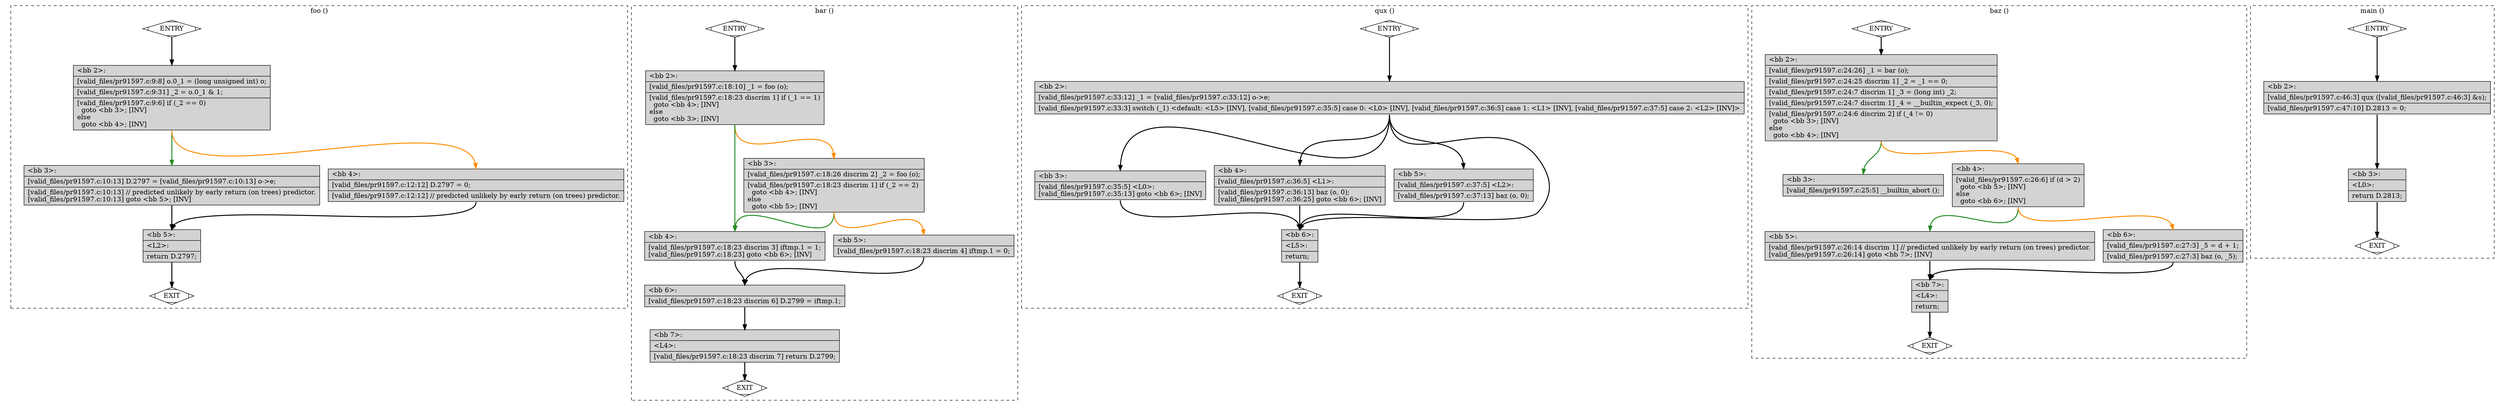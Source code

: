 digraph "a-pr91597.c.015t.cfg" {
overlap=false;
subgraph "cluster_foo" {
	style="dashed";
	color="black";
	label="foo ()";
	fn_0_basic_block_0 [shape=Mdiamond,style=filled,fillcolor=white,label="ENTRY"];

	fn_0_basic_block_1 [shape=Mdiamond,style=filled,fillcolor=white,label="EXIT"];

	fn_0_basic_block_2 [shape=record,style=filled,fillcolor=lightgrey,label="{\<bb\ 2\>:\l\
|[valid_files/pr91597.c:9:8]\ o.0_1\ =\ (long\ unsigned\ int)\ o;\l\
|[valid_files/pr91597.c:9:31]\ _2\ =\ o.0_1\ &\ 1;\l\
|[valid_files/pr91597.c:9:6]\ if\ (_2\ ==\ 0)\l\
\ \ goto\ \<bb\ 3\>;\ [INV]\l\
else\l\
\ \ goto\ \<bb\ 4\>;\ [INV]\l\
}"];

	fn_0_basic_block_3 [shape=record,style=filled,fillcolor=lightgrey,label="{\<bb\ 3\>:\l\
|[valid_files/pr91597.c:10:13]\ D.2797\ =\ [valid_files/pr91597.c:10:13]\ o-\>e;\l\
|[valid_files/pr91597.c:10:13]\ //\ predicted\ unlikely\ by\ early\ return\ (on\ trees)\ predictor.\l\
[valid_files/pr91597.c:10:13]\ goto\ \<bb\ 5\>;\ [INV]\l\
}"];

	fn_0_basic_block_4 [shape=record,style=filled,fillcolor=lightgrey,label="{\<bb\ 4\>:\l\
|[valid_files/pr91597.c:12:12]\ D.2797\ =\ 0;\l\
|[valid_files/pr91597.c:12:12]\ //\ predicted\ unlikely\ by\ early\ return\ (on\ trees)\ predictor.\l\
}"];

	fn_0_basic_block_5 [shape=record,style=filled,fillcolor=lightgrey,label="{\<bb\ 5\>:\l\
|\<L2\>:\l\
|return\ D.2797;\l\
}"];

	fn_0_basic_block_0:s -> fn_0_basic_block_2:n [style="solid,bold",color=black,weight=100,constraint=true];
	fn_0_basic_block_2:s -> fn_0_basic_block_3:n [style="solid,bold",color=forestgreen,weight=10,constraint=true];
	fn_0_basic_block_2:s -> fn_0_basic_block_4:n [style="solid,bold",color=darkorange,weight=10,constraint=true];
	fn_0_basic_block_3:s -> fn_0_basic_block_5:n [style="solid,bold",color=black,weight=100,constraint=true];
	fn_0_basic_block_4:s -> fn_0_basic_block_5:n [style="solid,bold",color=black,weight=100,constraint=true];
	fn_0_basic_block_5:s -> fn_0_basic_block_1:n [style="solid,bold",color=black,weight=10,constraint=true];
	fn_0_basic_block_0:s -> fn_0_basic_block_1:n [style="invis",constraint=true];
}
subgraph "cluster_bar" {
	style="dashed";
	color="black";
	label="bar ()";
	fn_1_basic_block_0 [shape=Mdiamond,style=filled,fillcolor=white,label="ENTRY"];

	fn_1_basic_block_1 [shape=Mdiamond,style=filled,fillcolor=white,label="EXIT"];

	fn_1_basic_block_2 [shape=record,style=filled,fillcolor=lightgrey,label="{\<bb\ 2\>:\l\
|[valid_files/pr91597.c:18:10]\ _1\ =\ foo\ (o);\l\
|[valid_files/pr91597.c:18:23\ discrim\ 1]\ if\ (_1\ ==\ 1)\l\
\ \ goto\ \<bb\ 4\>;\ [INV]\l\
else\l\
\ \ goto\ \<bb\ 3\>;\ [INV]\l\
}"];

	fn_1_basic_block_3 [shape=record,style=filled,fillcolor=lightgrey,label="{\<bb\ 3\>:\l\
|[valid_files/pr91597.c:18:26\ discrim\ 2]\ _2\ =\ foo\ (o);\l\
|[valid_files/pr91597.c:18:23\ discrim\ 1]\ if\ (_2\ ==\ 2)\l\
\ \ goto\ \<bb\ 4\>;\ [INV]\l\
else\l\
\ \ goto\ \<bb\ 5\>;\ [INV]\l\
}"];

	fn_1_basic_block_4 [shape=record,style=filled,fillcolor=lightgrey,label="{\<bb\ 4\>:\l\
|[valid_files/pr91597.c:18:23\ discrim\ 3]\ iftmp.1\ =\ 1;\l\
[valid_files/pr91597.c:18:23]\ goto\ \<bb\ 6\>;\ [INV]\l\
}"];

	fn_1_basic_block_5 [shape=record,style=filled,fillcolor=lightgrey,label="{\<bb\ 5\>:\l\
|[valid_files/pr91597.c:18:23\ discrim\ 4]\ iftmp.1\ =\ 0;\l\
}"];

	fn_1_basic_block_6 [shape=record,style=filled,fillcolor=lightgrey,label="{\<bb\ 6\>:\l\
|[valid_files/pr91597.c:18:23\ discrim\ 6]\ D.2799\ =\ iftmp.1;\l\
}"];

	fn_1_basic_block_7 [shape=record,style=filled,fillcolor=lightgrey,label="{\<bb\ 7\>:\l\
|\<L4\>:\l\
|[valid_files/pr91597.c:18:23\ discrim\ 7]\ return\ D.2799;\l\
}"];

	fn_1_basic_block_0:s -> fn_1_basic_block_2:n [style="solid,bold",color=black,weight=100,constraint=true];
	fn_1_basic_block_2:s -> fn_1_basic_block_4:n [style="solid,bold",color=forestgreen,weight=10,constraint=true];
	fn_1_basic_block_2:s -> fn_1_basic_block_3:n [style="solid,bold",color=darkorange,weight=10,constraint=true];
	fn_1_basic_block_3:s -> fn_1_basic_block_4:n [style="solid,bold",color=forestgreen,weight=10,constraint=true];
	fn_1_basic_block_3:s -> fn_1_basic_block_5:n [style="solid,bold",color=darkorange,weight=10,constraint=true];
	fn_1_basic_block_4:s -> fn_1_basic_block_6:n [style="solid,bold",color=black,weight=100,constraint=true];
	fn_1_basic_block_5:s -> fn_1_basic_block_6:n [style="solid,bold",color=black,weight=100,constraint=true];
	fn_1_basic_block_6:s -> fn_1_basic_block_7:n [style="solid,bold",color=black,weight=100,constraint=true];
	fn_1_basic_block_7:s -> fn_1_basic_block_1:n [style="solid,bold",color=black,weight=10,constraint=true];
	fn_1_basic_block_0:s -> fn_1_basic_block_1:n [style="invis",constraint=true];
}
subgraph "cluster_qux" {
	style="dashed";
	color="black";
	label="qux ()";
	fn_3_basic_block_0 [shape=Mdiamond,style=filled,fillcolor=white,label="ENTRY"];

	fn_3_basic_block_1 [shape=Mdiamond,style=filled,fillcolor=white,label="EXIT"];

	fn_3_basic_block_2 [shape=record,style=filled,fillcolor=lightgrey,label="{\<bb\ 2\>:\l\
|[valid_files/pr91597.c:33:12]\ _1\ =\ [valid_files/pr91597.c:33:12]\ o-\>e;\l\
|[valid_files/pr91597.c:33:3]\ switch\ (_1)\ \<default:\ \<L5\>\ [INV],\ [valid_files/pr91597.c:35:5]\ case\ 0:\ \<L0\>\ [INV],\ [valid_files/pr91597.c:36:5]\ case\ 1:\ \<L1\>\ [INV],\ [valid_files/pr91597.c:37:5]\ case\ 2:\ \<L2\>\ [INV]\>\l\
}"];

	fn_3_basic_block_3 [shape=record,style=filled,fillcolor=lightgrey,label="{\<bb\ 3\>:\l\
|[valid_files/pr91597.c:35:5]\ \<L0\>:\l\
[valid_files/pr91597.c:35:13]\ goto\ \<bb\ 6\>;\ [INV]\l\
}"];

	fn_3_basic_block_4 [shape=record,style=filled,fillcolor=lightgrey,label="{\<bb\ 4\>:\l\
|[valid_files/pr91597.c:36:5]\ \<L1\>:\l\
|[valid_files/pr91597.c:36:13]\ baz\ (o,\ 0);\l\
[valid_files/pr91597.c:36:25]\ goto\ \<bb\ 6\>;\ [INV]\l\
}"];

	fn_3_basic_block_5 [shape=record,style=filled,fillcolor=lightgrey,label="{\<bb\ 5\>:\l\
|[valid_files/pr91597.c:37:5]\ \<L2\>:\l\
|[valid_files/pr91597.c:37:13]\ baz\ (o,\ 0);\l\
}"];

	fn_3_basic_block_6 [shape=record,style=filled,fillcolor=lightgrey,label="{\<bb\ 6\>:\l\
|\<L5\>:\l\
|return;\l\
}"];

	fn_3_basic_block_0:s -> fn_3_basic_block_2:n [style="solid,bold",color=black,weight=100,constraint=true];
	fn_3_basic_block_2:s -> fn_3_basic_block_6:n [style="solid,bold",color=black,weight=10,constraint=true];
	fn_3_basic_block_2:s -> fn_3_basic_block_3:n [style="solid,bold",color=black,weight=10,constraint=true];
	fn_3_basic_block_2:s -> fn_3_basic_block_4:n [style="solid,bold",color=black,weight=10,constraint=true];
	fn_3_basic_block_2:s -> fn_3_basic_block_5:n [style="solid,bold",color=black,weight=10,constraint=true];
	fn_3_basic_block_3:s -> fn_3_basic_block_6:n [style="solid,bold",color=black,weight=100,constraint=true];
	fn_3_basic_block_4:s -> fn_3_basic_block_6:n [style="solid,bold",color=black,weight=100,constraint=true];
	fn_3_basic_block_5:s -> fn_3_basic_block_6:n [style="solid,bold",color=black,weight=100,constraint=true];
	fn_3_basic_block_6:s -> fn_3_basic_block_1:n [style="solid,bold",color=black,weight=10,constraint=true];
	fn_3_basic_block_0:s -> fn_3_basic_block_1:n [style="invis",constraint=true];
}
subgraph "cluster_baz" {
	style="dashed";
	color="black";
	label="baz ()";
	fn_2_basic_block_0 [shape=Mdiamond,style=filled,fillcolor=white,label="ENTRY"];

	fn_2_basic_block_1 [shape=Mdiamond,style=filled,fillcolor=white,label="EXIT"];

	fn_2_basic_block_2 [shape=record,style=filled,fillcolor=lightgrey,label="{\<bb\ 2\>:\l\
|[valid_files/pr91597.c:24:26]\ _1\ =\ bar\ (o);\l\
|[valid_files/pr91597.c:24:25\ discrim\ 1]\ _2\ =\ _1\ ==\ 0;\l\
|[valid_files/pr91597.c:24:7\ discrim\ 1]\ _3\ =\ (long\ int)\ _2;\l\
|[valid_files/pr91597.c:24:7\ discrim\ 1]\ _4\ =\ __builtin_expect\ (_3,\ 0);\l\
|[valid_files/pr91597.c:24:6\ discrim\ 2]\ if\ (_4\ !=\ 0)\l\
\ \ goto\ \<bb\ 3\>;\ [INV]\l\
else\l\
\ \ goto\ \<bb\ 4\>;\ [INV]\l\
}"];

	fn_2_basic_block_3 [shape=record,style=filled,fillcolor=lightgrey,label="{\<bb\ 3\>:\l\
|[valid_files/pr91597.c:25:5]\ __builtin_abort\ ();\l\
}"];

	fn_2_basic_block_4 [shape=record,style=filled,fillcolor=lightgrey,label="{\<bb\ 4\>:\l\
|[valid_files/pr91597.c:26:6]\ if\ (d\ \>\ 2)\l\
\ \ goto\ \<bb\ 5\>;\ [INV]\l\
else\l\
\ \ goto\ \<bb\ 6\>;\ [INV]\l\
}"];

	fn_2_basic_block_5 [shape=record,style=filled,fillcolor=lightgrey,label="{\<bb\ 5\>:\l\
|[valid_files/pr91597.c:26:14\ discrim\ 1]\ //\ predicted\ unlikely\ by\ early\ return\ (on\ trees)\ predictor.\l\
[valid_files/pr91597.c:26:14]\ goto\ \<bb\ 7\>;\ [INV]\l\
}"];

	fn_2_basic_block_6 [shape=record,style=filled,fillcolor=lightgrey,label="{\<bb\ 6\>:\l\
|[valid_files/pr91597.c:27:3]\ _5\ =\ d\ +\ 1;\l\
|[valid_files/pr91597.c:27:3]\ baz\ (o,\ _5);\l\
}"];

	fn_2_basic_block_7 [shape=record,style=filled,fillcolor=lightgrey,label="{\<bb\ 7\>:\l\
|\<L4\>:\l\
|return;\l\
}"];

	fn_2_basic_block_0:s -> fn_2_basic_block_2:n [style="solid,bold",color=black,weight=100,constraint=true];
	fn_2_basic_block_2:s -> fn_2_basic_block_3:n [style="solid,bold",color=forestgreen,weight=10,constraint=true];
	fn_2_basic_block_2:s -> fn_2_basic_block_4:n [style="solid,bold",color=darkorange,weight=10,constraint=true];
	fn_2_basic_block_4:s -> fn_2_basic_block_5:n [style="solid,bold",color=forestgreen,weight=10,constraint=true];
	fn_2_basic_block_4:s -> fn_2_basic_block_6:n [style="solid,bold",color=darkorange,weight=10,constraint=true];
	fn_2_basic_block_5:s -> fn_2_basic_block_7:n [style="solid,bold",color=black,weight=100,constraint=true];
	fn_2_basic_block_6:s -> fn_2_basic_block_7:n [style="solid,bold",color=black,weight=100,constraint=true];
	fn_2_basic_block_7:s -> fn_2_basic_block_1:n [style="solid,bold",color=black,weight=10,constraint=true];
	fn_2_basic_block_0:s -> fn_2_basic_block_1:n [style="invis",constraint=true];
}
subgraph "cluster_main" {
	style="dashed";
	color="black";
	label="main ()";
	fn_4_basic_block_0 [shape=Mdiamond,style=filled,fillcolor=white,label="ENTRY"];

	fn_4_basic_block_1 [shape=Mdiamond,style=filled,fillcolor=white,label="EXIT"];

	fn_4_basic_block_2 [shape=record,style=filled,fillcolor=lightgrey,label="{\<bb\ 2\>:\l\
|[valid_files/pr91597.c:46:3]\ qux\ ([valid_files/pr91597.c:46:3]\ &s);\l\
|[valid_files/pr91597.c:47:10]\ D.2813\ =\ 0;\l\
}"];

	fn_4_basic_block_3 [shape=record,style=filled,fillcolor=lightgrey,label="{\<bb\ 3\>:\l\
|\<L0\>:\l\
|return\ D.2813;\l\
}"];

	fn_4_basic_block_0:s -> fn_4_basic_block_2:n [style="solid,bold",color=black,weight=100,constraint=true];
	fn_4_basic_block_2:s -> fn_4_basic_block_3:n [style="solid,bold",color=black,weight=100,constraint=true];
	fn_4_basic_block_3:s -> fn_4_basic_block_1:n [style="solid,bold",color=black,weight=10,constraint=true];
	fn_4_basic_block_0:s -> fn_4_basic_block_1:n [style="invis",constraint=true];
}
}
